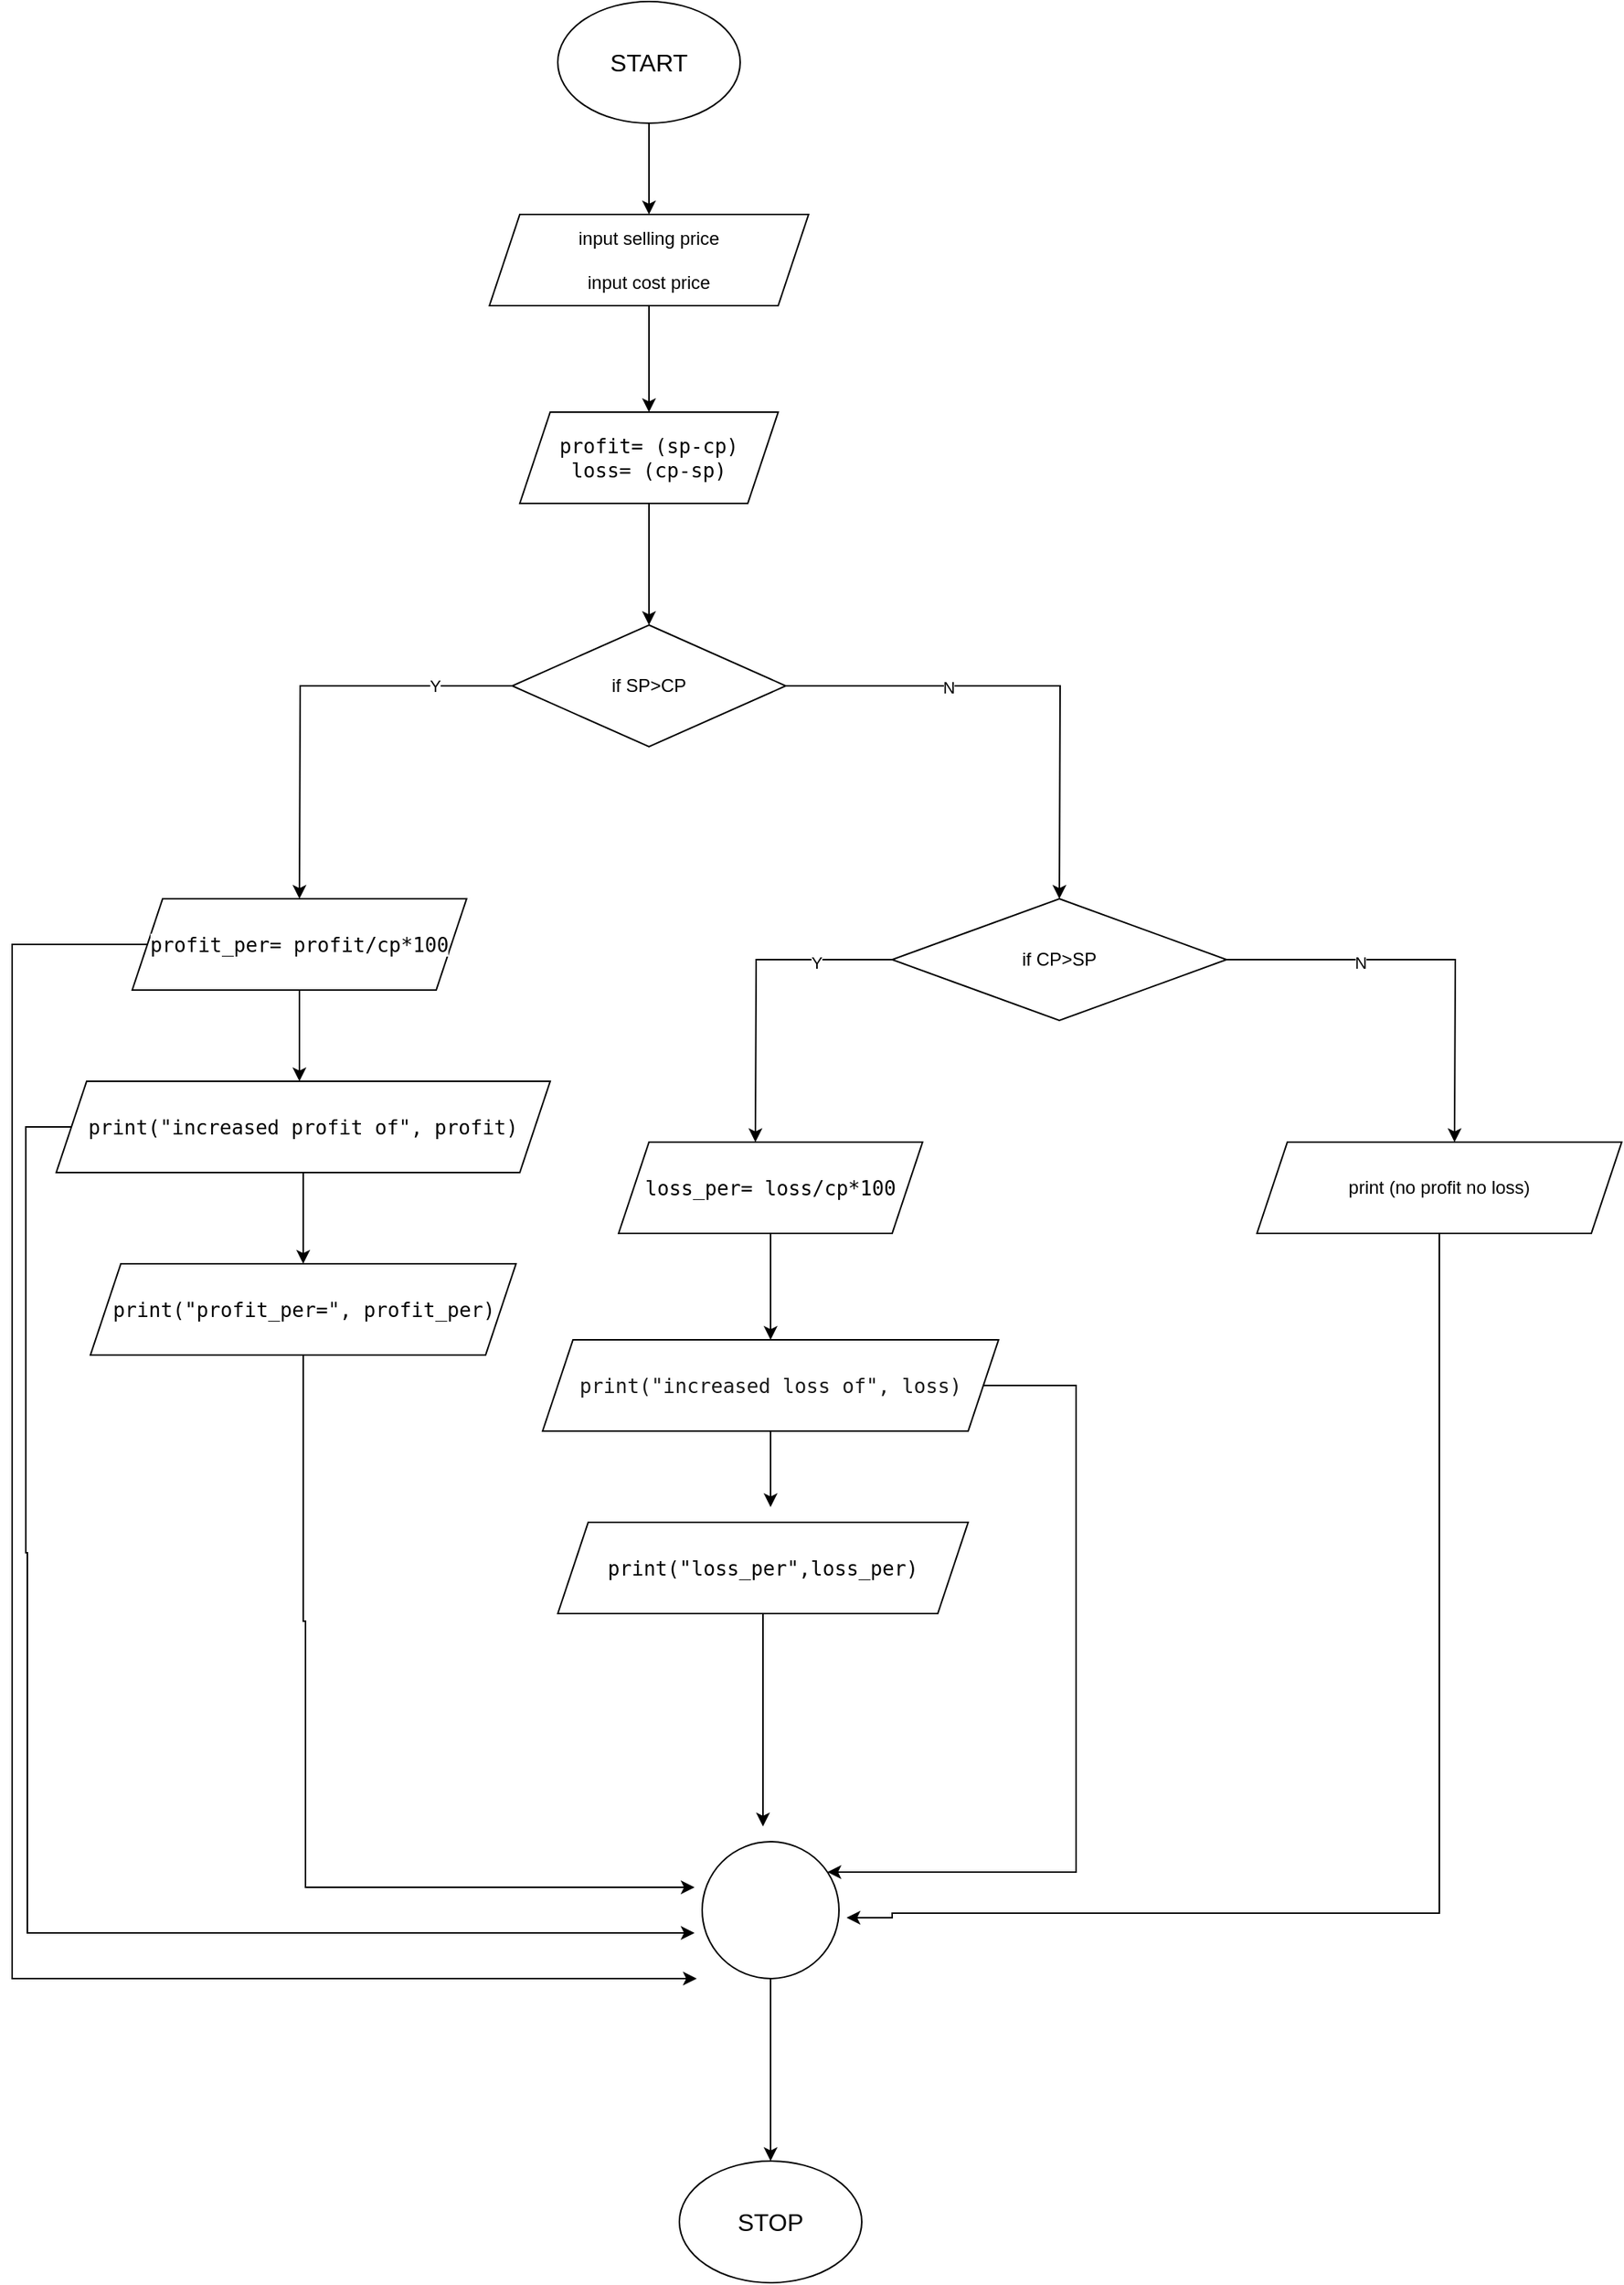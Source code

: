 <mxfile version="24.8.3">
  <diagram name="Page-1" id="VRHBHqu6FbtEicVnQ_0X">
    <mxGraphModel grid="1" page="1" gridSize="10" guides="1" tooltips="1" connect="1" arrows="1" fold="1" pageScale="1" pageWidth="3300" pageHeight="4681" math="0" shadow="0">
      <root>
        <mxCell id="0" />
        <mxCell id="1" parent="0" />
        <mxCell id="wZW8fb8Z9hkYaqVKA6MU-5" style="edgeStyle=orthogonalEdgeStyle;rounded=0;orthogonalLoop=1;jettySize=auto;html=1;entryX=0.5;entryY=0;entryDx=0;entryDy=0;" edge="1" parent="1" source="wZW8fb8Z9hkYaqVKA6MU-1" target="wZW8fb8Z9hkYaqVKA6MU-3">
          <mxGeometry relative="1" as="geometry" />
        </mxCell>
        <mxCell id="wZW8fb8Z9hkYaqVKA6MU-1" value="&lt;font size=&quot;3&quot;&gt;START&lt;/font&gt;" style="ellipse;whiteSpace=wrap;html=1;" vertex="1" parent="1">
          <mxGeometry x="400" y="20" width="120" height="80" as="geometry" />
        </mxCell>
        <mxCell id="wZW8fb8Z9hkYaqVKA6MU-6" style="edgeStyle=orthogonalEdgeStyle;rounded=0;orthogonalLoop=1;jettySize=auto;html=1;" edge="1" parent="1" source="wZW8fb8Z9hkYaqVKA6MU-3">
          <mxGeometry relative="1" as="geometry">
            <mxPoint x="460" y="290" as="targetPoint" />
          </mxGeometry>
        </mxCell>
        <mxCell id="wZW8fb8Z9hkYaqVKA6MU-3" value="input selling price&lt;div&gt;&lt;br&gt;&lt;div&gt;input cost price&lt;/div&gt;&lt;/div&gt;" style="shape=parallelogram;perimeter=parallelogramPerimeter;whiteSpace=wrap;html=1;fixedSize=1;" vertex="1" parent="1">
          <mxGeometry x="355" y="160" width="210" height="60" as="geometry" />
        </mxCell>
        <mxCell id="wZW8fb8Z9hkYaqVKA6MU-8" style="edgeStyle=orthogonalEdgeStyle;rounded=0;orthogonalLoop=1;jettySize=auto;html=1;" edge="1" parent="1" source="wZW8fb8Z9hkYaqVKA6MU-7">
          <mxGeometry relative="1" as="geometry">
            <mxPoint x="460" y="430" as="targetPoint" />
          </mxGeometry>
        </mxCell>
        <mxCell id="wZW8fb8Z9hkYaqVKA6MU-7" value="&lt;div style=&quot;&quot;&gt;&lt;pre style=&quot;font-family: &amp;quot;JetBrains Mono&amp;quot;, monospace; font-size: 9.8pt;&quot;&gt;&lt;span style=&quot;background-color: rgb(255, 255, 255);&quot;&gt;profit= (sp-cp)&lt;br&gt;loss= (cp-sp)&lt;/span&gt;&lt;/pre&gt;&lt;/div&gt;" style="shape=parallelogram;perimeter=parallelogramPerimeter;whiteSpace=wrap;html=1;fixedSize=1;" vertex="1" parent="1">
          <mxGeometry x="375" y="290" width="170" height="60" as="geometry" />
        </mxCell>
        <mxCell id="wZW8fb8Z9hkYaqVKA6MU-10" style="edgeStyle=orthogonalEdgeStyle;rounded=0;orthogonalLoop=1;jettySize=auto;html=1;" edge="1" parent="1" source="wZW8fb8Z9hkYaqVKA6MU-9">
          <mxGeometry relative="1" as="geometry">
            <mxPoint x="230" y="610" as="targetPoint" />
          </mxGeometry>
        </mxCell>
        <mxCell id="wZW8fb8Z9hkYaqVKA6MU-18" value="Y" style="edgeLabel;html=1;align=center;verticalAlign=middle;resizable=0;points=[];" connectable="0" vertex="1" parent="wZW8fb8Z9hkYaqVKA6MU-10">
          <mxGeometry x="-0.635" relative="1" as="geometry">
            <mxPoint as="offset" />
          </mxGeometry>
        </mxCell>
        <mxCell id="wZW8fb8Z9hkYaqVKA6MU-16" style="edgeStyle=orthogonalEdgeStyle;rounded=0;orthogonalLoop=1;jettySize=auto;html=1;" edge="1" parent="1" source="wZW8fb8Z9hkYaqVKA6MU-9">
          <mxGeometry relative="1" as="geometry">
            <mxPoint x="730" y="610" as="targetPoint" />
          </mxGeometry>
        </mxCell>
        <mxCell id="wZW8fb8Z9hkYaqVKA6MU-17" value="N" style="edgeLabel;html=1;align=center;verticalAlign=middle;resizable=0;points=[];" connectable="0" vertex="1" parent="wZW8fb8Z9hkYaqVKA6MU-16">
          <mxGeometry x="-0.332" y="-1" relative="1" as="geometry">
            <mxPoint as="offset" />
          </mxGeometry>
        </mxCell>
        <mxCell id="wZW8fb8Z9hkYaqVKA6MU-9" value="if SP&amp;gt;CP" style="rhombus;whiteSpace=wrap;html=1;" vertex="1" parent="1">
          <mxGeometry x="370" y="430" width="180" height="80" as="geometry" />
        </mxCell>
        <mxCell id="wZW8fb8Z9hkYaqVKA6MU-12" style="edgeStyle=orthogonalEdgeStyle;rounded=0;orthogonalLoop=1;jettySize=auto;html=1;" edge="1" parent="1" source="wZW8fb8Z9hkYaqVKA6MU-11">
          <mxGeometry relative="1" as="geometry">
            <mxPoint x="230" y="730" as="targetPoint" />
          </mxGeometry>
        </mxCell>
        <mxCell id="KP_2BMXZyqHxs_fhP6yG-25" style="edgeStyle=orthogonalEdgeStyle;rounded=0;orthogonalLoop=1;jettySize=auto;html=1;" edge="1" parent="1" source="wZW8fb8Z9hkYaqVKA6MU-11">
          <mxGeometry relative="1" as="geometry">
            <mxPoint x="491.429" y="1320" as="targetPoint" />
            <Array as="points">
              <mxPoint x="41" y="640" />
              <mxPoint x="41" y="1320" />
            </Array>
          </mxGeometry>
        </mxCell>
        <mxCell id="wZW8fb8Z9hkYaqVKA6MU-11" value="&lt;div style=&quot;&quot;&gt;&lt;pre style=&quot;font-family: &amp;quot;JetBrains Mono&amp;quot;, monospace; font-size: 9.8pt;&quot;&gt;&lt;span style=&quot;background-color: rgb(255, 255, 255);&quot;&gt;profit_per= profit/cp*100&lt;/span&gt;&lt;font style=&quot;background-color: rgb(30, 31, 34);&quot; color=&quot;#2aacb8&quot;&gt;&lt;br&gt;&lt;/font&gt;&lt;/pre&gt;&lt;/div&gt;" style="shape=parallelogram;perimeter=parallelogramPerimeter;whiteSpace=wrap;html=1;fixedSize=1;" vertex="1" parent="1">
          <mxGeometry x="120" y="610" width="220" height="60" as="geometry" />
        </mxCell>
        <mxCell id="wZW8fb8Z9hkYaqVKA6MU-14" style="edgeStyle=orthogonalEdgeStyle;rounded=0;orthogonalLoop=1;jettySize=auto;html=1;" edge="1" parent="1" source="wZW8fb8Z9hkYaqVKA6MU-13">
          <mxGeometry relative="1" as="geometry">
            <mxPoint x="232.5" y="850" as="targetPoint" />
          </mxGeometry>
        </mxCell>
        <mxCell id="KP_2BMXZyqHxs_fhP6yG-26" style="edgeStyle=orthogonalEdgeStyle;rounded=0;orthogonalLoop=1;jettySize=auto;html=1;" edge="1" parent="1" source="wZW8fb8Z9hkYaqVKA6MU-13">
          <mxGeometry relative="1" as="geometry">
            <mxPoint x="490" y="1290" as="targetPoint" />
            <Array as="points">
              <mxPoint x="50" y="760" />
              <mxPoint x="50" y="1040" />
              <mxPoint x="51" y="1040" />
              <mxPoint x="51" y="1290" />
            </Array>
          </mxGeometry>
        </mxCell>
        <mxCell id="wZW8fb8Z9hkYaqVKA6MU-13" value="&lt;div style=&quot;&quot;&gt;&lt;pre style=&quot;font-family: &amp;quot;JetBrains Mono&amp;quot;, monospace; font-size: 9.8pt;&quot;&gt;&lt;span style=&quot;background-color: rgb(255, 255, 255);&quot;&gt;print(&quot;increased profit of&quot;, profit)&lt;/span&gt;&lt;font style=&quot;background-color: rgb(30, 31, 34);&quot; color=&quot;#bcbec4&quot;&gt;&lt;br&gt;&lt;/font&gt;&lt;/pre&gt;&lt;/div&gt;" style="shape=parallelogram;perimeter=parallelogramPerimeter;whiteSpace=wrap;html=1;fixedSize=1;" vertex="1" parent="1">
          <mxGeometry x="70" y="730" width="325" height="60" as="geometry" />
        </mxCell>
        <mxCell id="KP_2BMXZyqHxs_fhP6yG-27" style="edgeStyle=orthogonalEdgeStyle;rounded=0;orthogonalLoop=1;jettySize=auto;html=1;" edge="1" parent="1" source="wZW8fb8Z9hkYaqVKA6MU-15">
          <mxGeometry relative="1" as="geometry">
            <mxPoint x="490" y="1260" as="targetPoint" />
            <Array as="points">
              <mxPoint x="233" y="1085" />
              <mxPoint x="234" y="1085" />
              <mxPoint x="234" y="1260" />
            </Array>
          </mxGeometry>
        </mxCell>
        <mxCell id="wZW8fb8Z9hkYaqVKA6MU-15" value="&lt;div style=&quot;&quot;&gt;&lt;pre style=&quot;font-family: &amp;quot;JetBrains Mono&amp;quot;, monospace; font-size: 9.8pt;&quot;&gt;&lt;span style=&quot;background-color: rgb(255, 255, 255);&quot;&gt;print(&quot;profit_per=&quot;, profit_per)&lt;/span&gt;&lt;font style=&quot;background-color: rgb(30, 31, 34);&quot; color=&quot;#bcbec4&quot;&gt;&lt;br&gt;&lt;/font&gt;&lt;/pre&gt;&lt;/div&gt;" style="shape=parallelogram;perimeter=parallelogramPerimeter;whiteSpace=wrap;html=1;fixedSize=1;" vertex="1" parent="1">
          <mxGeometry x="92.5" y="850" width="280" height="60" as="geometry" />
        </mxCell>
        <mxCell id="KP_2BMXZyqHxs_fhP6yG-6" style="edgeStyle=orthogonalEdgeStyle;rounded=0;orthogonalLoop=1;jettySize=auto;html=1;" edge="1" parent="1" source="KP_2BMXZyqHxs_fhP6yG-5">
          <mxGeometry relative="1" as="geometry">
            <mxPoint x="530" y="770" as="targetPoint" />
          </mxGeometry>
        </mxCell>
        <mxCell id="KP_2BMXZyqHxs_fhP6yG-13" value="Y" style="edgeLabel;html=1;align=center;verticalAlign=middle;resizable=0;points=[];" connectable="0" vertex="1" parent="KP_2BMXZyqHxs_fhP6yG-6">
          <mxGeometry x="-0.518" y="2" relative="1" as="geometry">
            <mxPoint as="offset" />
          </mxGeometry>
        </mxCell>
        <mxCell id="KP_2BMXZyqHxs_fhP6yG-15" style="edgeStyle=orthogonalEdgeStyle;rounded=0;orthogonalLoop=1;jettySize=auto;html=1;" edge="1" parent="1" source="KP_2BMXZyqHxs_fhP6yG-5">
          <mxGeometry relative="1" as="geometry">
            <mxPoint x="990" y="770" as="targetPoint" />
          </mxGeometry>
        </mxCell>
        <mxCell id="KP_2BMXZyqHxs_fhP6yG-16" value="N" style="edgeLabel;html=1;align=center;verticalAlign=middle;resizable=0;points=[];" connectable="0" vertex="1" parent="KP_2BMXZyqHxs_fhP6yG-15">
          <mxGeometry x="-0.356" y="-2" relative="1" as="geometry">
            <mxPoint x="1" as="offset" />
          </mxGeometry>
        </mxCell>
        <mxCell id="KP_2BMXZyqHxs_fhP6yG-5" value="if CP&amp;gt;SP" style="rhombus;whiteSpace=wrap;html=1;" vertex="1" parent="1">
          <mxGeometry x="620" y="610" width="220" height="80" as="geometry" />
        </mxCell>
        <mxCell id="KP_2BMXZyqHxs_fhP6yG-7" style="edgeStyle=orthogonalEdgeStyle;rounded=0;orthogonalLoop=1;jettySize=auto;html=1;" edge="1" parent="1" source="KP_2BMXZyqHxs_fhP6yG-8">
          <mxGeometry relative="1" as="geometry">
            <mxPoint x="540" y="900" as="targetPoint" />
          </mxGeometry>
        </mxCell>
        <mxCell id="KP_2BMXZyqHxs_fhP6yG-8" value="&lt;div style=&quot;&quot;&gt;&lt;pre style=&quot;font-family: &amp;quot;JetBrains Mono&amp;quot;, monospace; font-size: 9.8pt;&quot;&gt;&lt;span style=&quot;background-color: rgb(255, 255, 255);&quot;&gt;loss_per= loss/cp*100&lt;/span&gt;&lt;font style=&quot;background-color: rgb(30, 31, 34);&quot; color=&quot;#2aacb8&quot;&gt;&lt;br&gt;&lt;/font&gt;&lt;/pre&gt;&lt;/div&gt;" style="shape=parallelogram;perimeter=parallelogramPerimeter;whiteSpace=wrap;html=1;fixedSize=1;" vertex="1" parent="1">
          <mxGeometry x="440" y="770" width="200" height="60" as="geometry" />
        </mxCell>
        <mxCell id="KP_2BMXZyqHxs_fhP6yG-18" style="edgeStyle=orthogonalEdgeStyle;rounded=0;orthogonalLoop=1;jettySize=auto;html=1;" edge="1" parent="1" source="KP_2BMXZyqHxs_fhP6yG-9">
          <mxGeometry relative="1" as="geometry">
            <mxPoint x="540" y="1010" as="targetPoint" />
          </mxGeometry>
        </mxCell>
        <mxCell id="KP_2BMXZyqHxs_fhP6yG-21" style="edgeStyle=orthogonalEdgeStyle;rounded=0;orthogonalLoop=1;jettySize=auto;html=1;" edge="1" parent="1" source="KP_2BMXZyqHxs_fhP6yG-9" target="KP_2BMXZyqHxs_fhP6yG-19">
          <mxGeometry relative="1" as="geometry">
            <mxPoint x="740" y="1250" as="targetPoint" />
            <Array as="points">
              <mxPoint x="741" y="930" />
              <mxPoint x="741" y="1250" />
            </Array>
          </mxGeometry>
        </mxCell>
        <mxCell id="KP_2BMXZyqHxs_fhP6yG-9" value="&lt;div style=&quot;&quot;&gt;&lt;pre style=&quot;font-family: &amp;quot;JetBrains Mono&amp;quot;, monospace; font-size: 9.8pt;&quot;&gt;&lt;font style=&quot;background-color: rgb(255, 255, 255);&quot; color=&quot;#1a1a1a&quot;&gt;print(&quot;increased loss of&quot;, loss)&lt;/font&gt;&lt;font style=&quot;background-color: rgb(30, 31, 34);&quot; color=&quot;#bcbec4&quot;&gt;&lt;br&gt;&lt;/font&gt;&lt;/pre&gt;&lt;/div&gt;" style="shape=parallelogram;perimeter=parallelogramPerimeter;whiteSpace=wrap;html=1;fixedSize=1;" vertex="1" parent="1">
          <mxGeometry x="390" y="900" width="300" height="60" as="geometry" />
        </mxCell>
        <mxCell id="KP_2BMXZyqHxs_fhP6yG-24" style="edgeStyle=orthogonalEdgeStyle;rounded=0;orthogonalLoop=1;jettySize=auto;html=1;" edge="1" parent="1" source="KP_2BMXZyqHxs_fhP6yG-11">
          <mxGeometry relative="1" as="geometry">
            <mxPoint x="535" y="1220" as="targetPoint" />
          </mxGeometry>
        </mxCell>
        <mxCell id="KP_2BMXZyqHxs_fhP6yG-11" value="&lt;div style=&quot;&quot;&gt;&lt;pre style=&quot;font-family: &amp;quot;JetBrains Mono&amp;quot;, monospace; font-size: 9.8pt;&quot;&gt;&lt;span style=&quot;background-color: rgb(255, 255, 255);&quot;&gt;print(&quot;loss_per&quot;,loss_per)&lt;/span&gt;&lt;/pre&gt;&lt;/div&gt;" style="shape=parallelogram;perimeter=parallelogramPerimeter;whiteSpace=wrap;html=1;fixedSize=1;" vertex="1" parent="1">
          <mxGeometry x="400" y="1020" width="270" height="60" as="geometry" />
        </mxCell>
        <mxCell id="KP_2BMXZyqHxs_fhP6yG-20" style="edgeStyle=orthogonalEdgeStyle;rounded=0;orthogonalLoop=1;jettySize=auto;html=1;" edge="1" parent="1" source="KP_2BMXZyqHxs_fhP6yG-17">
          <mxGeometry relative="1" as="geometry">
            <mxPoint x="590" y="1280" as="targetPoint" />
            <Array as="points">
              <mxPoint x="980" y="1277" />
              <mxPoint x="620" y="1277" />
            </Array>
          </mxGeometry>
        </mxCell>
        <mxCell id="KP_2BMXZyqHxs_fhP6yG-17" value="print (no profit no loss)" style="shape=parallelogram;perimeter=parallelogramPerimeter;whiteSpace=wrap;html=1;fixedSize=1;" vertex="1" parent="1">
          <mxGeometry x="860" y="770" width="240" height="60" as="geometry" />
        </mxCell>
        <mxCell id="KP_2BMXZyqHxs_fhP6yG-28" style="edgeStyle=orthogonalEdgeStyle;rounded=0;orthogonalLoop=1;jettySize=auto;html=1;" edge="1" parent="1" source="KP_2BMXZyqHxs_fhP6yG-19" target="KP_2BMXZyqHxs_fhP6yG-29">
          <mxGeometry relative="1" as="geometry">
            <mxPoint x="540.0" y="1480" as="targetPoint" />
          </mxGeometry>
        </mxCell>
        <mxCell id="KP_2BMXZyqHxs_fhP6yG-19" value="" style="ellipse;whiteSpace=wrap;html=1;aspect=fixed;" vertex="1" parent="1">
          <mxGeometry x="495" y="1230" width="90" height="90" as="geometry" />
        </mxCell>
        <mxCell id="KP_2BMXZyqHxs_fhP6yG-29" value="&lt;font size=&quot;3&quot;&gt;STOP&lt;/font&gt;" style="ellipse;whiteSpace=wrap;html=1;" vertex="1" parent="1">
          <mxGeometry x="480.0" y="1440" width="120" height="80" as="geometry" />
        </mxCell>
      </root>
    </mxGraphModel>
  </diagram>
</mxfile>
